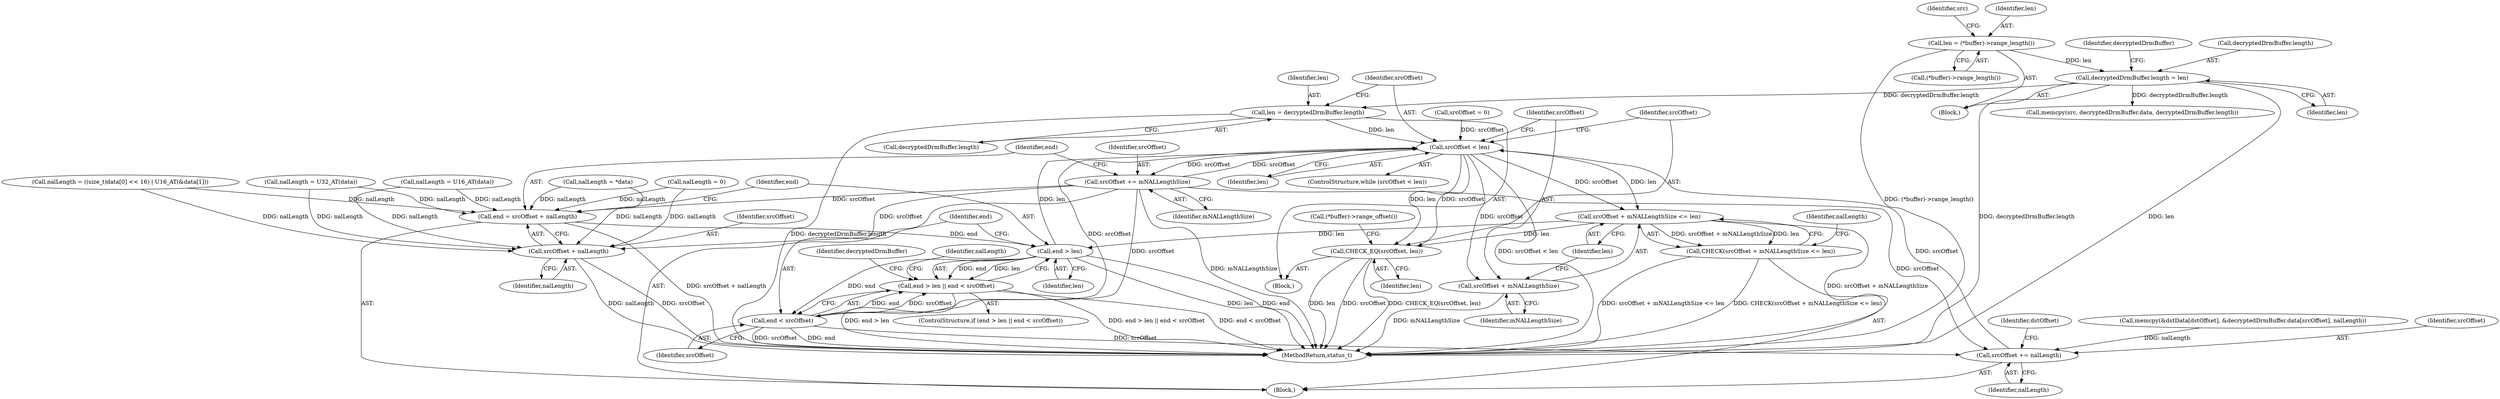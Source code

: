 digraph "0_Android_e248db02fbab2ee9162940bc19f087fd7d96cb9d@API" {
"1000209" [label="(Call,len = decryptedDrmBuffer.length)"];
"1000131" [label="(Call,decryptedDrmBuffer.length = len)"];
"1000118" [label="(Call,len = (*buffer)->range_length())"];
"1000215" [label="(Call,srcOffset < len)"];
"1000220" [label="(Call,srcOffset + mNALLengthSize <= len)"];
"1000219" [label="(Call,CHECK(srcOffset + mNALLengthSize <= len))"];
"1000294" [label="(Call,end > len)"];
"1000293" [label="(Call,end > len || end < srcOffset)"];
"1000297" [label="(Call,end < srcOffset)"];
"1000364" [label="(Call,srcOffset += nalLength)"];
"1000370" [label="(Call,CHECK_EQ(srcOffset, len))"];
"1000221" [label="(Call,srcOffset + mNALLengthSize)"];
"1000283" [label="(Call,srcOffset += mNALLengthSize)"];
"1000287" [label="(Call,end = srcOffset + nalLength)"];
"1000289" [label="(Call,srcOffset + nalLength)"];
"1000378" [label="(Call,memcpy(src, decryptedDrmBuffer.data, decryptedDrmBuffer.length))"];
"1000284" [label="(Identifier,srcOffset)"];
"1000372" [label="(Identifier,len)"];
"1000368" [label="(Identifier,dstOffset)"];
"1000120" [label="(Call,(*buffer)->range_length())"];
"1000218" [label="(Block,)"];
"1000103" [label="(Block,)"];
"1000283" [label="(Call,srcOffset += mNALLengthSize)"];
"1000296" [label="(Identifier,len)"];
"1000292" [label="(ControlStructure,if (end > len || end < srcOffset))"];
"1000352" [label="(Call,memcpy(&dstData[dstOffset], &decryptedDrmBuffer.data[srcOffset], nalLength))"];
"1000298" [label="(Identifier,end)"];
"1000210" [label="(Identifier,len)"];
"1000123" [label="(Identifier,src)"];
"1000216" [label="(Identifier,srcOffset)"];
"1000223" [label="(Identifier,mNALLengthSize)"];
"1000219" [label="(Call,CHECK(srcOffset + mNALLengthSize <= len))"];
"1000318" [label="(Identifier,nalLength)"];
"1000291" [label="(Identifier,nalLength)"];
"1000202" [label="(Call,srcOffset = 0)"];
"1000374" [label="(Call,(*buffer)->range_offset())"];
"1000138" [label="(Identifier,decryptedDrmBuffer)"];
"1000250" [label="(Call,nalLength = U16_AT(data))"];
"1000297" [label="(Call,end < srcOffset)"];
"1000194" [label="(Block,)"];
"1000131" [label="(Call,decryptedDrmBuffer.length = len)"];
"1000287" [label="(Call,end = srcOffset + nalLength)"];
"1000244" [label="(Call,nalLength = *data)"];
"1000215" [label="(Call,srcOffset < len)"];
"1000132" [label="(Call,decryptedDrmBuffer.length)"];
"1000285" [label="(Identifier,mNALLengthSize)"];
"1000222" [label="(Identifier,srcOffset)"];
"1000366" [label="(Identifier,nalLength)"];
"1000221" [label="(Call,srcOffset + mNALLengthSize)"];
"1000406" [label="(MethodReturn,status_t)"];
"1000135" [label="(Identifier,len)"];
"1000256" [label="(Call,nalLength = ((size_t)data[0] << 16) | U16_AT(&data[1]))"];
"1000294" [label="(Call,end > len)"];
"1000227" [label="(Identifier,nalLength)"];
"1000273" [label="(Call,nalLength = U32_AT(data))"];
"1000293" [label="(Call,end > len || end < srcOffset)"];
"1000119" [label="(Identifier,len)"];
"1000224" [label="(Identifier,len)"];
"1000288" [label="(Identifier,end)"];
"1000290" [label="(Identifier,srcOffset)"];
"1000364" [label="(Call,srcOffset += nalLength)"];
"1000220" [label="(Call,srcOffset + mNALLengthSize <= len)"];
"1000370" [label="(Call,CHECK_EQ(srcOffset, len))"];
"1000217" [label="(Identifier,len)"];
"1000211" [label="(Call,decryptedDrmBuffer.length)"];
"1000209" [label="(Call,len = decryptedDrmBuffer.length)"];
"1000303" [label="(Identifier,decryptedDrmBuffer)"];
"1000371" [label="(Identifier,srcOffset)"];
"1000289" [label="(Call,srcOffset + nalLength)"];
"1000214" [label="(ControlStructure,while (srcOffset < len))"];
"1000299" [label="(Identifier,srcOffset)"];
"1000226" [label="(Call,nalLength = 0)"];
"1000295" [label="(Identifier,end)"];
"1000118" [label="(Call,len = (*buffer)->range_length())"];
"1000365" [label="(Identifier,srcOffset)"];
"1000209" -> "1000194"  [label="AST: "];
"1000209" -> "1000211"  [label="CFG: "];
"1000210" -> "1000209"  [label="AST: "];
"1000211" -> "1000209"  [label="AST: "];
"1000216" -> "1000209"  [label="CFG: "];
"1000209" -> "1000406"  [label="DDG: decryptedDrmBuffer.length"];
"1000131" -> "1000209"  [label="DDG: decryptedDrmBuffer.length"];
"1000209" -> "1000215"  [label="DDG: len"];
"1000131" -> "1000103"  [label="AST: "];
"1000131" -> "1000135"  [label="CFG: "];
"1000132" -> "1000131"  [label="AST: "];
"1000135" -> "1000131"  [label="AST: "];
"1000138" -> "1000131"  [label="CFG: "];
"1000131" -> "1000406"  [label="DDG: decryptedDrmBuffer.length"];
"1000131" -> "1000406"  [label="DDG: len"];
"1000118" -> "1000131"  [label="DDG: len"];
"1000131" -> "1000378"  [label="DDG: decryptedDrmBuffer.length"];
"1000118" -> "1000103"  [label="AST: "];
"1000118" -> "1000120"  [label="CFG: "];
"1000119" -> "1000118"  [label="AST: "];
"1000120" -> "1000118"  [label="AST: "];
"1000123" -> "1000118"  [label="CFG: "];
"1000118" -> "1000406"  [label="DDG: (*buffer)->range_length()"];
"1000215" -> "1000214"  [label="AST: "];
"1000215" -> "1000217"  [label="CFG: "];
"1000216" -> "1000215"  [label="AST: "];
"1000217" -> "1000215"  [label="AST: "];
"1000222" -> "1000215"  [label="CFG: "];
"1000371" -> "1000215"  [label="CFG: "];
"1000215" -> "1000406"  [label="DDG: srcOffset < len"];
"1000364" -> "1000215"  [label="DDG: srcOffset"];
"1000297" -> "1000215"  [label="DDG: srcOffset"];
"1000202" -> "1000215"  [label="DDG: srcOffset"];
"1000283" -> "1000215"  [label="DDG: srcOffset"];
"1000294" -> "1000215"  [label="DDG: len"];
"1000215" -> "1000220"  [label="DDG: srcOffset"];
"1000215" -> "1000220"  [label="DDG: len"];
"1000215" -> "1000221"  [label="DDG: srcOffset"];
"1000215" -> "1000283"  [label="DDG: srcOffset"];
"1000215" -> "1000370"  [label="DDG: srcOffset"];
"1000215" -> "1000370"  [label="DDG: len"];
"1000220" -> "1000219"  [label="AST: "];
"1000220" -> "1000224"  [label="CFG: "];
"1000221" -> "1000220"  [label="AST: "];
"1000224" -> "1000220"  [label="AST: "];
"1000219" -> "1000220"  [label="CFG: "];
"1000220" -> "1000406"  [label="DDG: srcOffset + mNALLengthSize"];
"1000220" -> "1000219"  [label="DDG: srcOffset + mNALLengthSize"];
"1000220" -> "1000219"  [label="DDG: len"];
"1000220" -> "1000294"  [label="DDG: len"];
"1000220" -> "1000370"  [label="DDG: len"];
"1000219" -> "1000218"  [label="AST: "];
"1000227" -> "1000219"  [label="CFG: "];
"1000219" -> "1000406"  [label="DDG: CHECK(srcOffset + mNALLengthSize <= len)"];
"1000219" -> "1000406"  [label="DDG: srcOffset + mNALLengthSize <= len"];
"1000294" -> "1000293"  [label="AST: "];
"1000294" -> "1000296"  [label="CFG: "];
"1000295" -> "1000294"  [label="AST: "];
"1000296" -> "1000294"  [label="AST: "];
"1000298" -> "1000294"  [label="CFG: "];
"1000293" -> "1000294"  [label="CFG: "];
"1000294" -> "1000406"  [label="DDG: len"];
"1000294" -> "1000406"  [label="DDG: end"];
"1000294" -> "1000293"  [label="DDG: end"];
"1000294" -> "1000293"  [label="DDG: len"];
"1000287" -> "1000294"  [label="DDG: end"];
"1000294" -> "1000297"  [label="DDG: end"];
"1000293" -> "1000292"  [label="AST: "];
"1000293" -> "1000297"  [label="CFG: "];
"1000297" -> "1000293"  [label="AST: "];
"1000303" -> "1000293"  [label="CFG: "];
"1000318" -> "1000293"  [label="CFG: "];
"1000293" -> "1000406"  [label="DDG: end > len"];
"1000293" -> "1000406"  [label="DDG: end > len || end < srcOffset"];
"1000293" -> "1000406"  [label="DDG: end < srcOffset"];
"1000297" -> "1000293"  [label="DDG: end"];
"1000297" -> "1000293"  [label="DDG: srcOffset"];
"1000297" -> "1000299"  [label="CFG: "];
"1000298" -> "1000297"  [label="AST: "];
"1000299" -> "1000297"  [label="AST: "];
"1000297" -> "1000406"  [label="DDG: end"];
"1000297" -> "1000406"  [label="DDG: srcOffset"];
"1000283" -> "1000297"  [label="DDG: srcOffset"];
"1000297" -> "1000364"  [label="DDG: srcOffset"];
"1000364" -> "1000218"  [label="AST: "];
"1000364" -> "1000366"  [label="CFG: "];
"1000365" -> "1000364"  [label="AST: "];
"1000366" -> "1000364"  [label="AST: "];
"1000368" -> "1000364"  [label="CFG: "];
"1000352" -> "1000364"  [label="DDG: nalLength"];
"1000283" -> "1000364"  [label="DDG: srcOffset"];
"1000370" -> "1000194"  [label="AST: "];
"1000370" -> "1000372"  [label="CFG: "];
"1000371" -> "1000370"  [label="AST: "];
"1000372" -> "1000370"  [label="AST: "];
"1000374" -> "1000370"  [label="CFG: "];
"1000370" -> "1000406"  [label="DDG: CHECK_EQ(srcOffset, len)"];
"1000370" -> "1000406"  [label="DDG: len"];
"1000370" -> "1000406"  [label="DDG: srcOffset"];
"1000221" -> "1000223"  [label="CFG: "];
"1000222" -> "1000221"  [label="AST: "];
"1000223" -> "1000221"  [label="AST: "];
"1000224" -> "1000221"  [label="CFG: "];
"1000221" -> "1000406"  [label="DDG: mNALLengthSize"];
"1000283" -> "1000218"  [label="AST: "];
"1000283" -> "1000285"  [label="CFG: "];
"1000284" -> "1000283"  [label="AST: "];
"1000285" -> "1000283"  [label="AST: "];
"1000288" -> "1000283"  [label="CFG: "];
"1000283" -> "1000406"  [label="DDG: mNALLengthSize"];
"1000283" -> "1000287"  [label="DDG: srcOffset"];
"1000283" -> "1000289"  [label="DDG: srcOffset"];
"1000287" -> "1000218"  [label="AST: "];
"1000287" -> "1000289"  [label="CFG: "];
"1000288" -> "1000287"  [label="AST: "];
"1000289" -> "1000287"  [label="AST: "];
"1000295" -> "1000287"  [label="CFG: "];
"1000287" -> "1000406"  [label="DDG: srcOffset + nalLength"];
"1000273" -> "1000287"  [label="DDG: nalLength"];
"1000256" -> "1000287"  [label="DDG: nalLength"];
"1000244" -> "1000287"  [label="DDG: nalLength"];
"1000250" -> "1000287"  [label="DDG: nalLength"];
"1000226" -> "1000287"  [label="DDG: nalLength"];
"1000289" -> "1000291"  [label="CFG: "];
"1000290" -> "1000289"  [label="AST: "];
"1000291" -> "1000289"  [label="AST: "];
"1000289" -> "1000406"  [label="DDG: nalLength"];
"1000289" -> "1000406"  [label="DDG: srcOffset"];
"1000273" -> "1000289"  [label="DDG: nalLength"];
"1000256" -> "1000289"  [label="DDG: nalLength"];
"1000244" -> "1000289"  [label="DDG: nalLength"];
"1000250" -> "1000289"  [label="DDG: nalLength"];
"1000226" -> "1000289"  [label="DDG: nalLength"];
}
